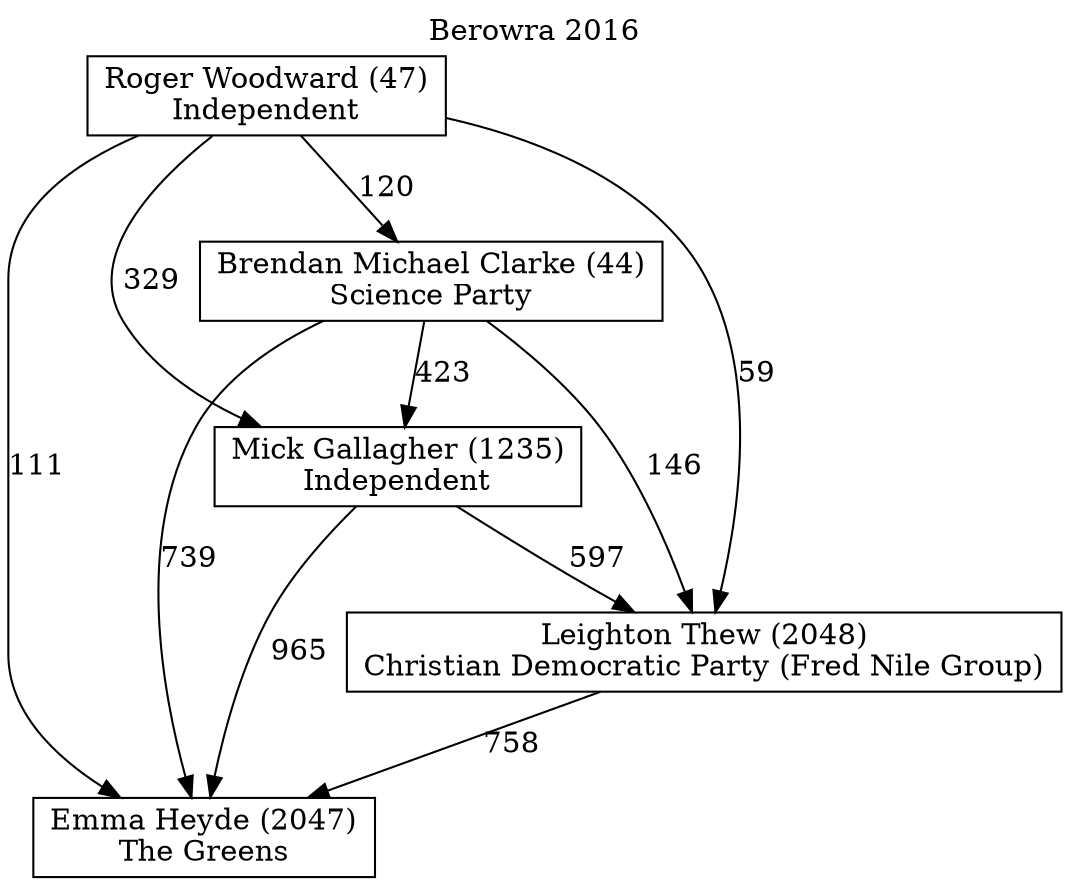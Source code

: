 // House preference flow
digraph "Emma Heyde (2047)_Berowra_2016" {
	graph [label="Berowra 2016" labelloc=t mclimit=10]
	node [shape=box]
	"Brendan Michael Clarke (44)" [label="Brendan Michael Clarke (44)
Science Party"]
	"Emma Heyde (2047)" [label="Emma Heyde (2047)
The Greens"]
	"Roger Woodward (47)" [label="Roger Woodward (47)
Independent"]
	"Leighton Thew (2048)" [label="Leighton Thew (2048)
Christian Democratic Party (Fred Nile Group)"]
	"Mick Gallagher (1235)" [label="Mick Gallagher (1235)
Independent"]
	"Brendan Michael Clarke (44)" -> "Mick Gallagher (1235)" [label=423]
	"Brendan Michael Clarke (44)" -> "Leighton Thew (2048)" [label=146]
	"Roger Woodward (47)" -> "Mick Gallagher (1235)" [label=329]
	"Roger Woodward (47)" -> "Emma Heyde (2047)" [label=111]
	"Leighton Thew (2048)" -> "Emma Heyde (2047)" [label=758]
	"Mick Gallagher (1235)" -> "Leighton Thew (2048)" [label=597]
	"Roger Woodward (47)" -> "Leighton Thew (2048)" [label=59]
	"Roger Woodward (47)" -> "Brendan Michael Clarke (44)" [label=120]
	"Mick Gallagher (1235)" -> "Emma Heyde (2047)" [label=965]
	"Brendan Michael Clarke (44)" -> "Emma Heyde (2047)" [label=739]
}
